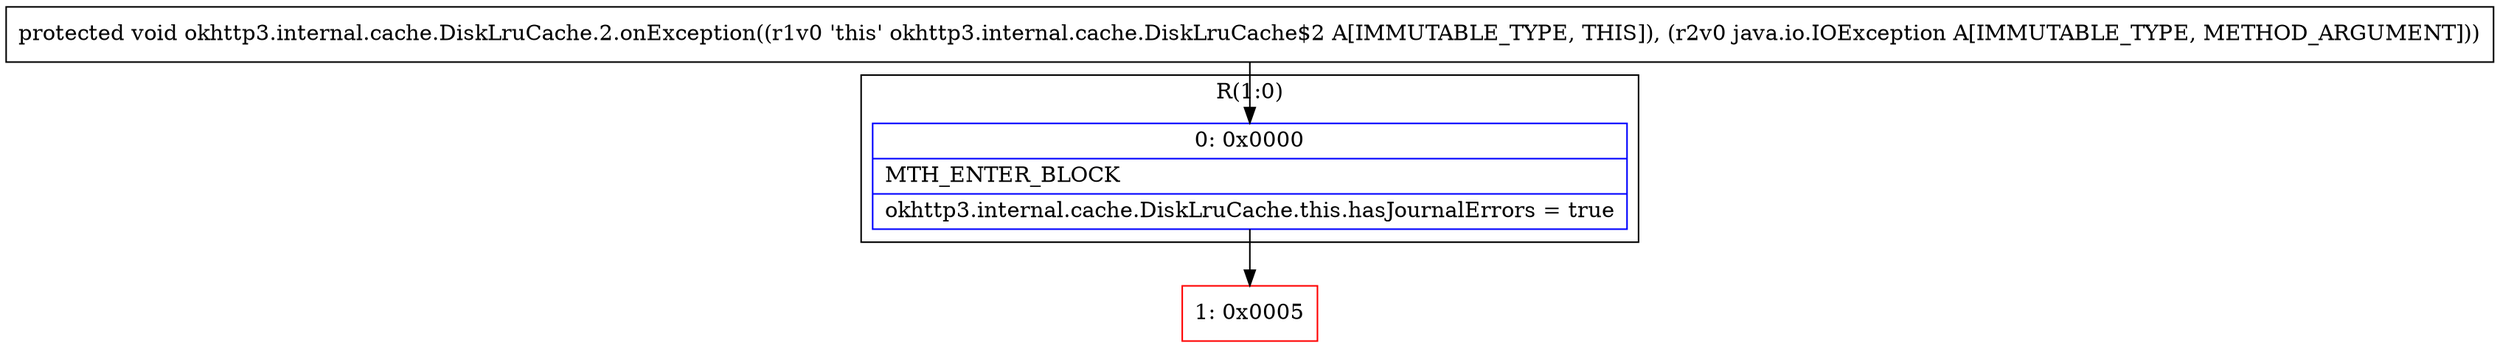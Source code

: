 digraph "CFG forokhttp3.internal.cache.DiskLruCache.2.onException(Ljava\/io\/IOException;)V" {
subgraph cluster_Region_935371669 {
label = "R(1:0)";
node [shape=record,color=blue];
Node_0 [shape=record,label="{0\:\ 0x0000|MTH_ENTER_BLOCK\l|okhttp3.internal.cache.DiskLruCache.this.hasJournalErrors = true\l}"];
}
Node_1 [shape=record,color=red,label="{1\:\ 0x0005}"];
MethodNode[shape=record,label="{protected void okhttp3.internal.cache.DiskLruCache.2.onException((r1v0 'this' okhttp3.internal.cache.DiskLruCache$2 A[IMMUTABLE_TYPE, THIS]), (r2v0 java.io.IOException A[IMMUTABLE_TYPE, METHOD_ARGUMENT])) }"];
MethodNode -> Node_0;
Node_0 -> Node_1;
}

